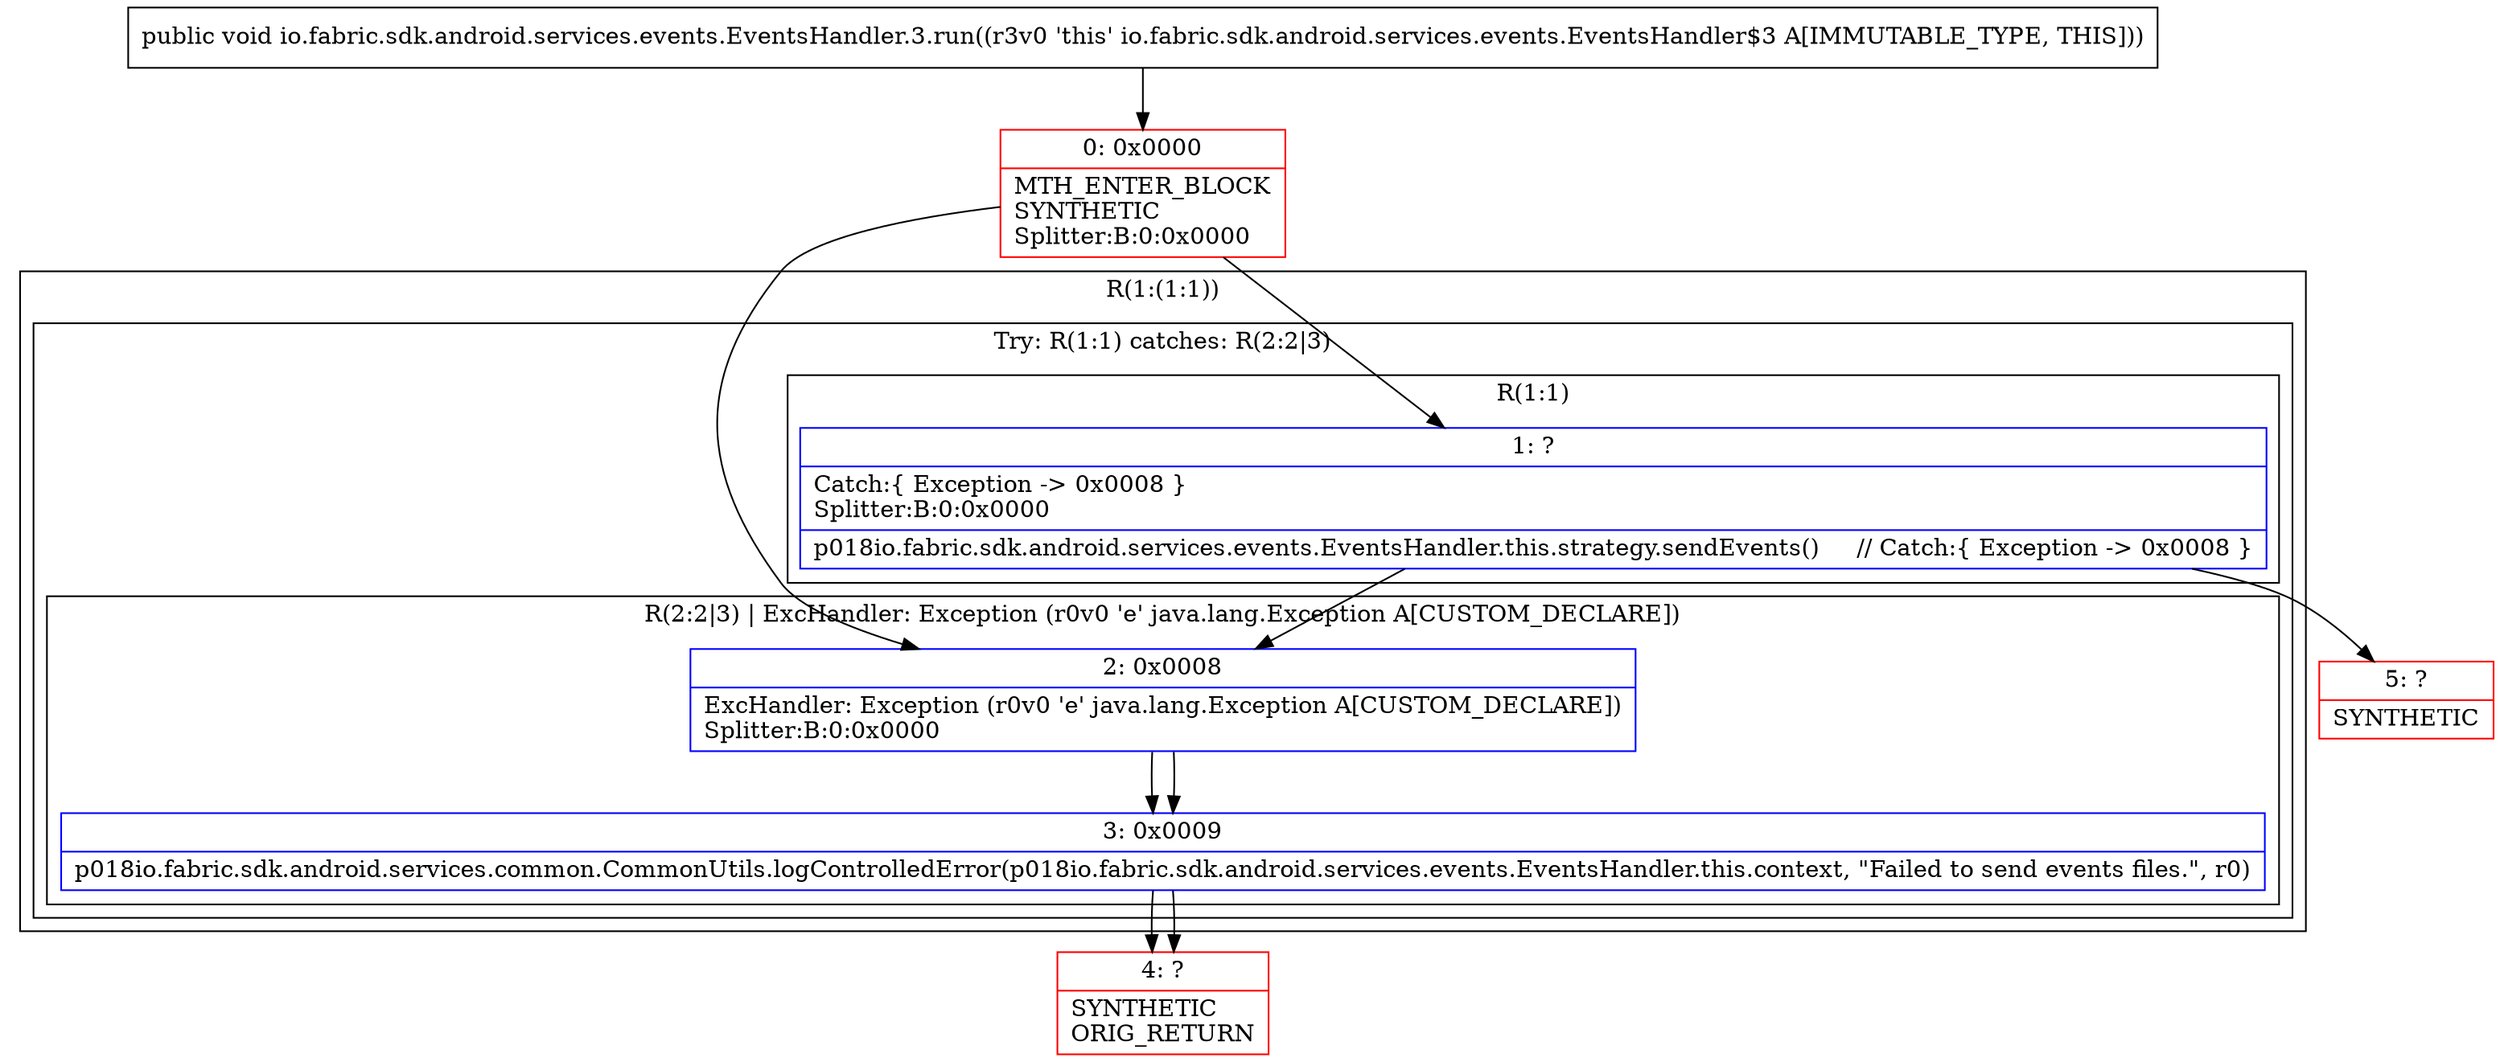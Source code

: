 digraph "CFG forio.fabric.sdk.android.services.events.EventsHandler.3.run()V" {
subgraph cluster_Region_975650852 {
label = "R(1:(1:1))";
node [shape=record,color=blue];
subgraph cluster_TryCatchRegion_1464445728 {
label = "Try: R(1:1) catches: R(2:2|3)";
node [shape=record,color=blue];
subgraph cluster_Region_191494878 {
label = "R(1:1)";
node [shape=record,color=blue];
Node_1 [shape=record,label="{1\:\ ?|Catch:\{ Exception \-\> 0x0008 \}\lSplitter:B:0:0x0000\l|p018io.fabric.sdk.android.services.events.EventsHandler.this.strategy.sendEvents()     \/\/ Catch:\{ Exception \-\> 0x0008 \}\l}"];
}
subgraph cluster_Region_1248077871 {
label = "R(2:2|3) | ExcHandler: Exception (r0v0 'e' java.lang.Exception A[CUSTOM_DECLARE])\l";
node [shape=record,color=blue];
Node_2 [shape=record,label="{2\:\ 0x0008|ExcHandler: Exception (r0v0 'e' java.lang.Exception A[CUSTOM_DECLARE])\lSplitter:B:0:0x0000\l}"];
Node_3 [shape=record,label="{3\:\ 0x0009|p018io.fabric.sdk.android.services.common.CommonUtils.logControlledError(p018io.fabric.sdk.android.services.events.EventsHandler.this.context, \"Failed to send events files.\", r0)\l}"];
}
}
}
subgraph cluster_Region_1248077871 {
label = "R(2:2|3) | ExcHandler: Exception (r0v0 'e' java.lang.Exception A[CUSTOM_DECLARE])\l";
node [shape=record,color=blue];
Node_2 [shape=record,label="{2\:\ 0x0008|ExcHandler: Exception (r0v0 'e' java.lang.Exception A[CUSTOM_DECLARE])\lSplitter:B:0:0x0000\l}"];
Node_3 [shape=record,label="{3\:\ 0x0009|p018io.fabric.sdk.android.services.common.CommonUtils.logControlledError(p018io.fabric.sdk.android.services.events.EventsHandler.this.context, \"Failed to send events files.\", r0)\l}"];
}
Node_0 [shape=record,color=red,label="{0\:\ 0x0000|MTH_ENTER_BLOCK\lSYNTHETIC\lSplitter:B:0:0x0000\l}"];
Node_4 [shape=record,color=red,label="{4\:\ ?|SYNTHETIC\lORIG_RETURN\l}"];
Node_5 [shape=record,color=red,label="{5\:\ ?|SYNTHETIC\l}"];
MethodNode[shape=record,label="{public void io.fabric.sdk.android.services.events.EventsHandler.3.run((r3v0 'this' io.fabric.sdk.android.services.events.EventsHandler$3 A[IMMUTABLE_TYPE, THIS])) }"];
MethodNode -> Node_0;
Node_1 -> Node_2;
Node_1 -> Node_5;
Node_2 -> Node_3;
Node_3 -> Node_4;
Node_2 -> Node_3;
Node_3 -> Node_4;
Node_0 -> Node_1;
Node_0 -> Node_2;
}

